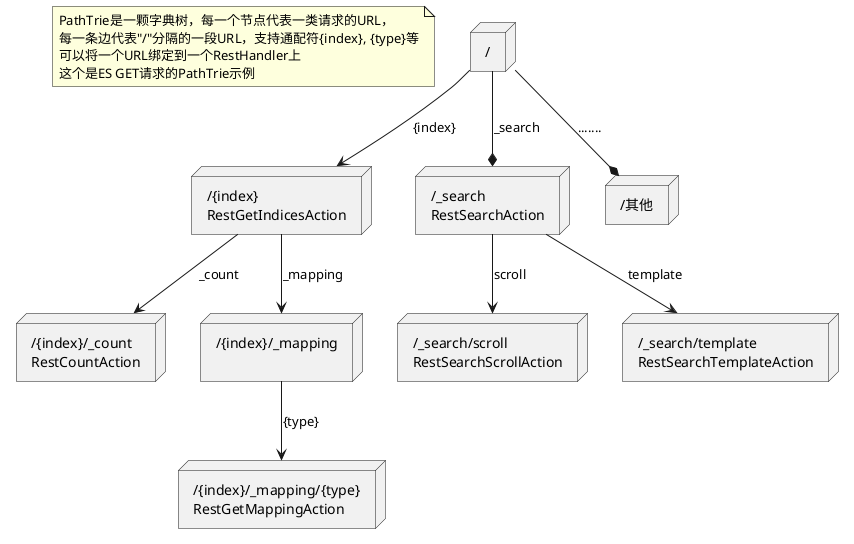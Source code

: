 @startuml
note as N1
PathTrie是一颗字典树，每一个节点代表一类请求的URL，
每一条边代表"/"分隔的一段URL，支持通配符{index}, {type}等
可以将一个URL绑定到一个RestHandler上
这个是ES GET请求的PathTrie示例
end note
node "/" as node1
node "/{index}\nRestGetIndicesAction" as node11
node "/_search\nRestSearchAction" as node12
node "/其他" as node13
node "/{index}/_count\nRestCountAction" as node111
node "/{index}/_mapping\n" as node112
node "/{index}/_mapping/{type}\nRestGetMappingAction" as node1121
node "/_search/scroll\nRestSearchScrollAction" as node121
node "/_search/template\nRestSearchTemplateAction" as node122

node1 --> node11 : "{index}"
node1 --* node12: "_search"
node1 --* node13: "......."

node11 --> node111 : "_count"
node11 --> node112 : "_mapping"
node112 --> node1121 : "{type}"

node12 --> node121 : "scroll"
node12 --> node122 : "template"
@enduml